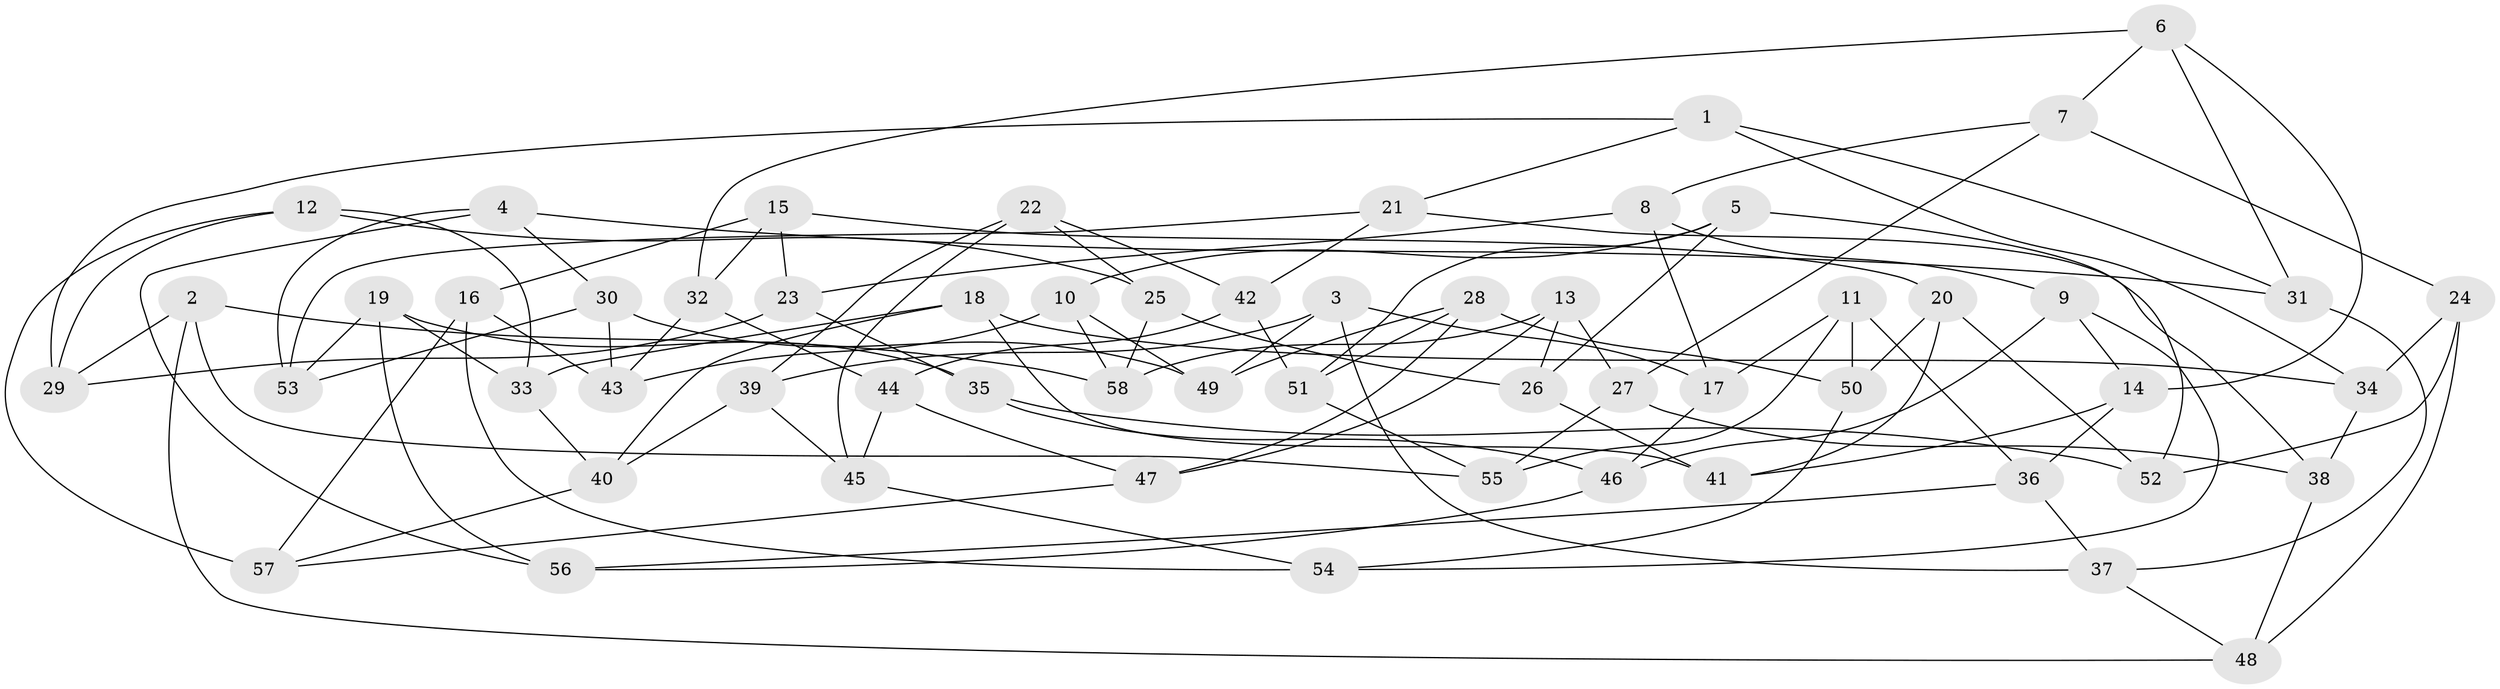 // coarse degree distribution, {3: 0.25, 8: 0.125, 7: 0.125, 6: 0.041666666666666664, 4: 0.3333333333333333, 10: 0.08333333333333333, 9: 0.041666666666666664}
// Generated by graph-tools (version 1.1) at 2025/53/03/04/25 22:53:40]
// undirected, 58 vertices, 116 edges
graph export_dot {
  node [color=gray90,style=filled];
  1;
  2;
  3;
  4;
  5;
  6;
  7;
  8;
  9;
  10;
  11;
  12;
  13;
  14;
  15;
  16;
  17;
  18;
  19;
  20;
  21;
  22;
  23;
  24;
  25;
  26;
  27;
  28;
  29;
  30;
  31;
  32;
  33;
  34;
  35;
  36;
  37;
  38;
  39;
  40;
  41;
  42;
  43;
  44;
  45;
  46;
  47;
  48;
  49;
  50;
  51;
  52;
  53;
  54;
  55;
  56;
  57;
  58;
  1 -- 34;
  1 -- 31;
  1 -- 21;
  1 -- 29;
  2 -- 58;
  2 -- 29;
  2 -- 55;
  2 -- 48;
  3 -- 39;
  3 -- 37;
  3 -- 17;
  3 -- 49;
  4 -- 31;
  4 -- 30;
  4 -- 56;
  4 -- 53;
  5 -- 52;
  5 -- 10;
  5 -- 51;
  5 -- 26;
  6 -- 14;
  6 -- 31;
  6 -- 7;
  6 -- 32;
  7 -- 27;
  7 -- 24;
  7 -- 8;
  8 -- 17;
  8 -- 9;
  8 -- 23;
  9 -- 14;
  9 -- 54;
  9 -- 46;
  10 -- 58;
  10 -- 49;
  10 -- 43;
  11 -- 36;
  11 -- 50;
  11 -- 55;
  11 -- 17;
  12 -- 33;
  12 -- 57;
  12 -- 25;
  12 -- 29;
  13 -- 27;
  13 -- 47;
  13 -- 26;
  13 -- 58;
  14 -- 41;
  14 -- 36;
  15 -- 23;
  15 -- 16;
  15 -- 20;
  15 -- 32;
  16 -- 43;
  16 -- 57;
  16 -- 54;
  17 -- 46;
  18 -- 41;
  18 -- 34;
  18 -- 40;
  18 -- 33;
  19 -- 35;
  19 -- 53;
  19 -- 33;
  19 -- 56;
  20 -- 41;
  20 -- 52;
  20 -- 50;
  21 -- 42;
  21 -- 53;
  21 -- 38;
  22 -- 42;
  22 -- 45;
  22 -- 25;
  22 -- 39;
  23 -- 29;
  23 -- 35;
  24 -- 52;
  24 -- 48;
  24 -- 34;
  25 -- 58;
  25 -- 26;
  26 -- 41;
  27 -- 55;
  27 -- 38;
  28 -- 50;
  28 -- 49;
  28 -- 51;
  28 -- 47;
  30 -- 49;
  30 -- 43;
  30 -- 53;
  31 -- 37;
  32 -- 43;
  32 -- 44;
  33 -- 40;
  34 -- 38;
  35 -- 52;
  35 -- 46;
  36 -- 56;
  36 -- 37;
  37 -- 48;
  38 -- 48;
  39 -- 45;
  39 -- 40;
  40 -- 57;
  42 -- 51;
  42 -- 44;
  44 -- 47;
  44 -- 45;
  45 -- 54;
  46 -- 56;
  47 -- 57;
  50 -- 54;
  51 -- 55;
}
